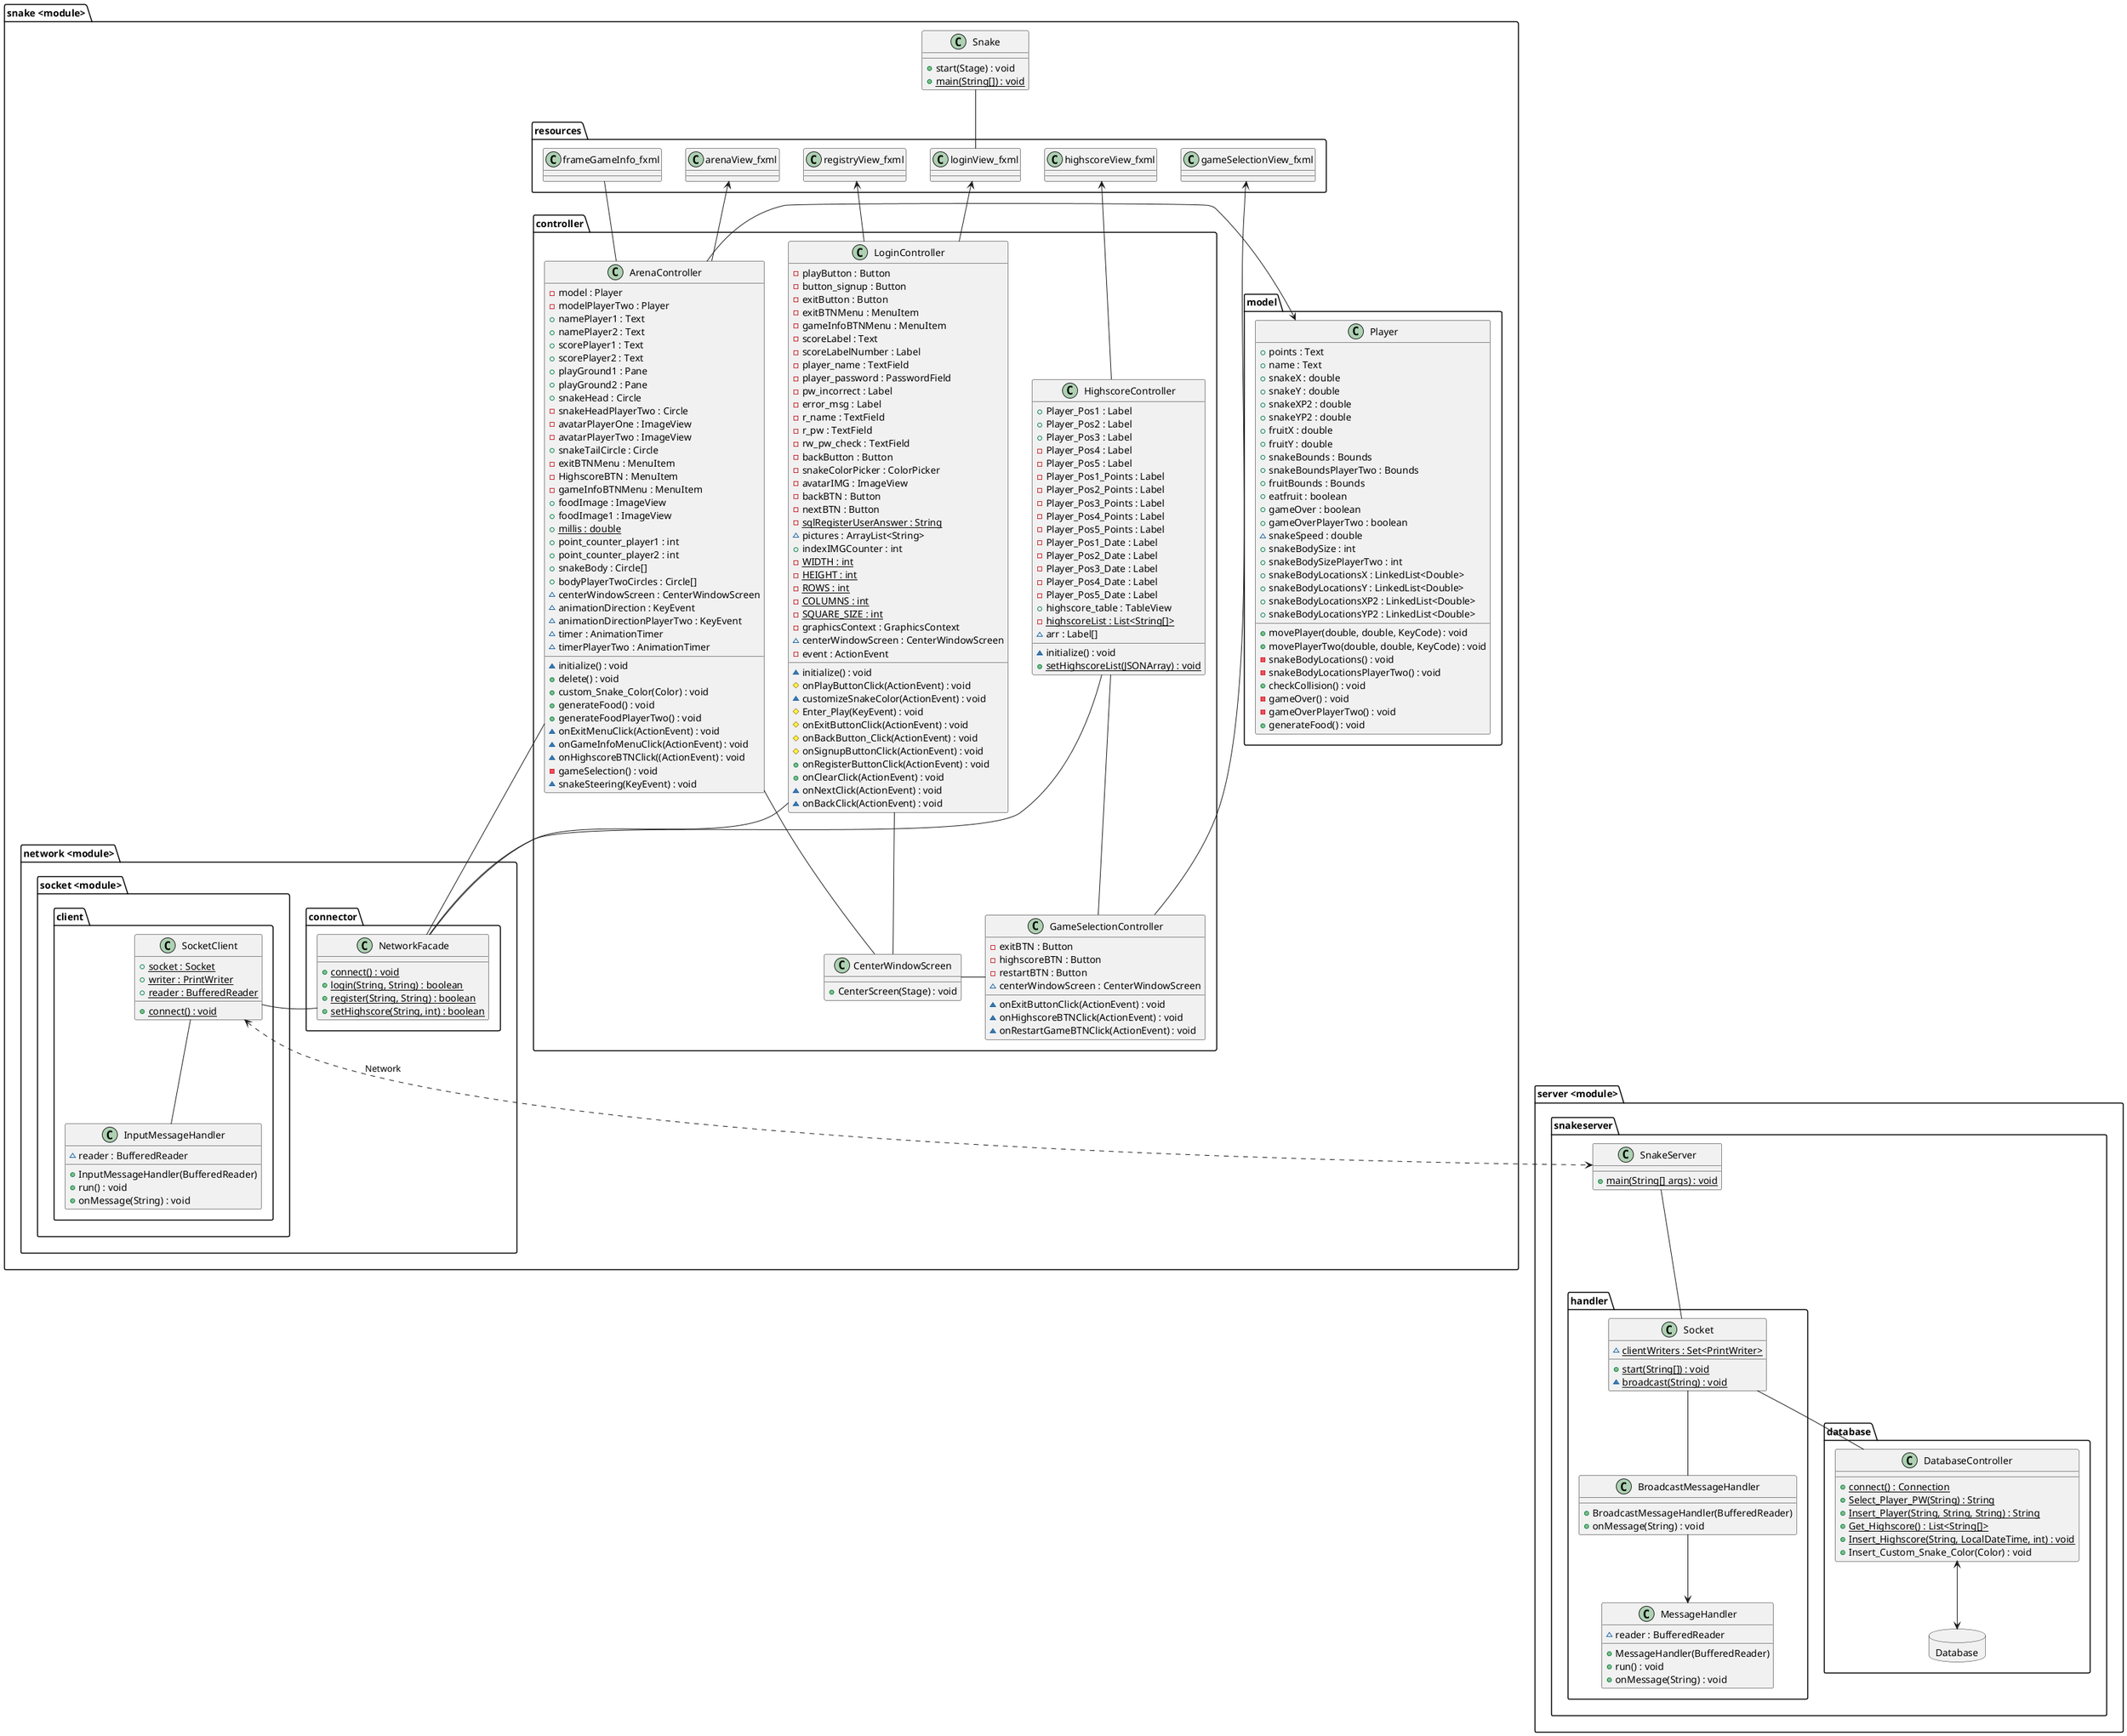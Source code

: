 @startuml
'https://plantuml.com/class-diagram
'- Indicates private
'+ Indicates public
'# Indicates protected

package "snake <module>" {
    class Snake {
        +start(Stage) : void
        +{static}main(String[]) : void
    }

    package model {
        class Player {
            +points : Text
            +name : Text
            +snakeX : double
            +snakeY : double
            +snakeXP2 : double
            +snakeYP2 : double
            +fruitX : double
            +fruitY : double
            +snakeBounds : Bounds
            +snakeBoundsPlayerTwo : Bounds
            +fruitBounds : Bounds
            +eatfruit : boolean
            +gameOver : boolean
            +gameOverPlayerTwo : boolean
            ~snakeSpeed : double
            +snakeBodySize : int
            +snakeBodySizePlayerTwo : int
            +snakeBodyLocationsX : LinkedList<Double>
            +snakeBodyLocationsY : LinkedList<Double>
            +snakeBodyLocationsXP2 : LinkedList<Double>
            +snakeBodyLocationsYP2 : LinkedList<Double>
            +movePlayer(double, double, KeyCode) : void
            +movePlayerTwo(double, double, KeyCode) : void
            -snakeBodyLocations() : void
            -snakeBodyLocationsPlayerTwo() : void
            +checkCollision() : void
            -gameOver() : void
            -gameOverPlayerTwo() : void
            +generateFood() : void
        }
    }

    package resources {
        class arenaView_fxml {}

        class frameGameInfo_fxml {}

        class gameSelectionView_fxml {}

        class highscoreView_fxml {}

        class loginView_fxml {}

        class registryView_fxml {}
    }

    package controller {
        class HighscoreController {
                    +Player_Pos1 : Label
                    +Player_Pos2 : Label
                    +Player_Pos3 : Label
                    -Player_Pos4 : Label
                    -Player_Pos5 : Label
                    -Player_Pos1_Points : Label
                    -Player_Pos2_Points : Label
                    -Player_Pos3_Points : Label
                    -Player_Pos4_Points : Label
                    -Player_Pos5_Points : Label
                    -Player_Pos1_Date : Label
                    -Player_Pos2_Date : Label
                    -Player_Pos3_Date : Label
                    -Player_Pos4_Date : Label
                    -Player_Pos5_Date : Label
                    +highscore_table : TableView
                    -{static}highscoreList : List<String[]>
                    ~arr : Label[]
                    ~initialize() : void
                    +{static}setHighscoreList(JSONArray) : void
        }
        class ArenaController {
            -model : Player
            -modelPlayerTwo : Player
            +namePlayer1 : Text
            +namePlayer2 : Text
            +scorePlayer1 : Text
            +scorePlayer2 : Text
            +playGround1 : Pane
            +playGround2 : Pane
            +snakeHead : Circle
            -snakeHeadPlayerTwo : Circle
            -avatarPlayerOne : ImageView
            -avatarPlayerTwo : ImageView
            +snakeTailCircle : Circle
            -exitBTNMenu : MenuItem
            -HighscoreBTN : MenuItem
            -gameInfoBTNMenu : MenuItem
            +foodImage : ImageView
            +foodImage1 : ImageView
            +{static}millis : double
            +point_counter_player1 : int
            +point_counter_player2 : int
            +snakeBody : Circle[]
            +bodyPlayerTwoCircles : Circle[]
            ~centerWindowScreen : CenterWindowScreen
            ~animationDirection : KeyEvent
            ~animationDirectionPlayerTwo : KeyEvent
            ~timer : AnimationTimer
            ~timerPlayerTwo : AnimationTimer
            ~initialize() : void
            +delete() : void
            +custom_Snake_Color(Color) : void
            +generateFood() : void
            +generateFoodPlayerTwo() : void
            ~onExitMenuClick(ActionEvent) : void
            ~onGameInfoMenuClick(ActionEvent) : void
            ~onHighscoreBTNClick((ActionEvent) : void
            -gameSelection() : void
            ~snakeSteering(KeyEvent) : void
        }

        class LoginController {
            -playButton : Button
            -button_signup : Button
            -exitButton : Button
            -exitBTNMenu : MenuItem
            -gameInfoBTNMenu : MenuItem
            -scoreLabel : Text
            -scoreLabelNumber : Label
            -player_name : TextField
            -player_password : PasswordField
            -pw_incorrect : Label
            -error_msg : Label
            -r_name : TextField
            -r_pw : TextField
            -rw_pw_check : TextField
            -backButton : Button
            -snakeColorPicker : ColorPicker
            -avatarIMG : ImageView
            -backBTN : Button
            -nextBTN : Button
            -{static}sqlRegisterUserAnswer : String
            ~pictures : ArrayList<String>
            +indexIMGCounter : int
            -{static}WIDTH : int
            -{static}HEIGHT : int
            -{static}ROWS : int
            -{static}COLUMNS : int
            -{static}SQUARE_SIZE : int
            -graphicsContext : GraphicsContext
            ~centerWindowScreen : CenterWindowScreen
            -event : ActionEvent
            ~initialize() : void
            #onPlayButtonClick(ActionEvent) : void
            ~customizeSnakeColor(ActionEvent) : void
            #Enter_Play(KeyEvent) : void
            #onExitButtonClick(ActionEvent) : void
            #onBackButton_Click(ActionEvent) : void
            #onSignupButtonClick(ActionEvent) : void
            +onRegisterButtonClick(ActionEvent) : void
            +onClearClick(ActionEvent) : void
            ~onNextClick(ActionEvent) : void
            ~onBackClick(ActionEvent) : void
        }
        class GameSelectionController {
                    -exitBTN : Button
                    -highscoreBTN : Button
                    -restartBTN : Button
                    ~centerWindowScreen : CenterWindowScreen
                    ~onExitButtonClick(ActionEvent) : void
                    ~onHighscoreBTNClick(ActionEvent) : void
                    ~onRestartGameBTNClick(ActionEvent) : void
        }

        class CenterWindowScreen {
            +CenterScreen(Stage) : void
        }
    }
    'connections
    Snake -- loginView_fxml

    ArenaController --> Player
    ArenaController -u-> arenaView_fxml

    ArenaController -- CenterWindowScreen
    ArenaController -- frameGameInfo_fxml
    LoginController -u-> loginView_fxml
    LoginController -u-> registryView_fxml

    LoginController -- CenterWindowScreen
    GameSelectionController -u- HighscoreController
    GameSelectionController -u-> gameSelectionView_fxml
    GameSelectionController -r- CenterWindowScreen
    HighscoreController -u-> highscoreView_fxml

    'layout
    ArenaController -[hidden]> Player

    package "network <module>" {
        package connector {
            class NetworkFacade {
                +{static}connect() : void
                +{static}login(String, String) : boolean
                +{static}register(String, String) : boolean
                +{static}setHighscore(String, int) : boolean
            }
            'connections
            HighscoreController -- NetworkFacade
            LoginController -- NetworkFacade
            ArenaController -- NetworkFacade
        }
        package "socket <module>" {
                package client {
                    class InputMessageHandler {
                        ~reader : BufferedReader
                        +InputMessageHandler(BufferedReader)
                        +run() : void
                        +onMessage(String) : void
                    }

                    class SocketClient {
                        +{static}socket : Socket
                        +{static}writer : PrintWriter
                        +{static}reader : BufferedReader
                        +{static}connect() : void
                    }
                    'connections
                    NetworkFacade -- SocketClient
                    SocketClient -- InputMessageHandler

                    'layout
                    NetworkFacade -[hidden]r> SocketClient
                }
            }
    }


}

package "server <module>" {
    package snakeserver {
            class SnakeServer {
                +{static}main(String[] args) : void
            }

        package database {
            class DatabaseController {
                +{static}connect() : Connection
                +{static}Select_Player_PW(String) : String
                +{static}Insert_Player(String, String, String) : String
                +{static}Get_Highscore() : List<String[]>
                +{static}Insert_Highscore(String, LocalDateTime, int) : void
                +Insert_Custom_Snake_Color(Color) : void
            }

            database "Database" {
            }
        }

        package handler {
            class BroadcastMessageHandler{
                +BroadcastMessageHandler(BufferedReader)
                +onMessage(String) : void
            }

            class MessageHandler {
                ~reader : BufferedReader
                +MessageHandler(BufferedReader)
                +run() : void
                +onMessage(String) : void
            }

            class Socket {
                ~{static}clientWriters : Set<PrintWriter>
                +{static}start(String[]) : void
                ~{static}broadcast(String) : void
            }
        }
        'connections
        SnakeServer -- Socket
        Socket -- DatabaseController
        DatabaseController <--> "Database"
        Socket -- BroadcastMessageHandler
        BroadcastMessageHandler --> MessageHandler
    }
}
'connections
SocketClient <..> SnakeServer : Network
@enduml